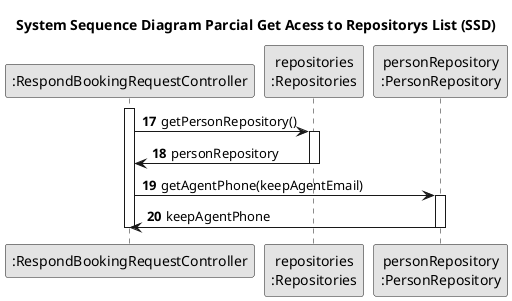 @startuml
skinparam monochrome true
skinparam packageStyle rectangle
skinparam shadowing false

title System Sequence Diagram Parcial Get Acess to Repositorys List (SSD)

autonumber

'hide footbox
participant ":RespondBookingRequestController" as CTRL

participant "repositories\n:Repositories" as repositories

participant "personRepository\n:PersonRepository" as personRepository

autonumber 17

            activate CTRL

            CTRL -> repositories : getPersonRepository()
            activate repositories

                repositories -> CTRL: personRepository
                deactivate repositories

            CTRL -> personRepository : getAgentPhone(keepAgentEmail)
            activate personRepository

                personRepository -> CTRL : keepAgentPhone
                deactivate personRepository

            deactivate CTRL

@enduml